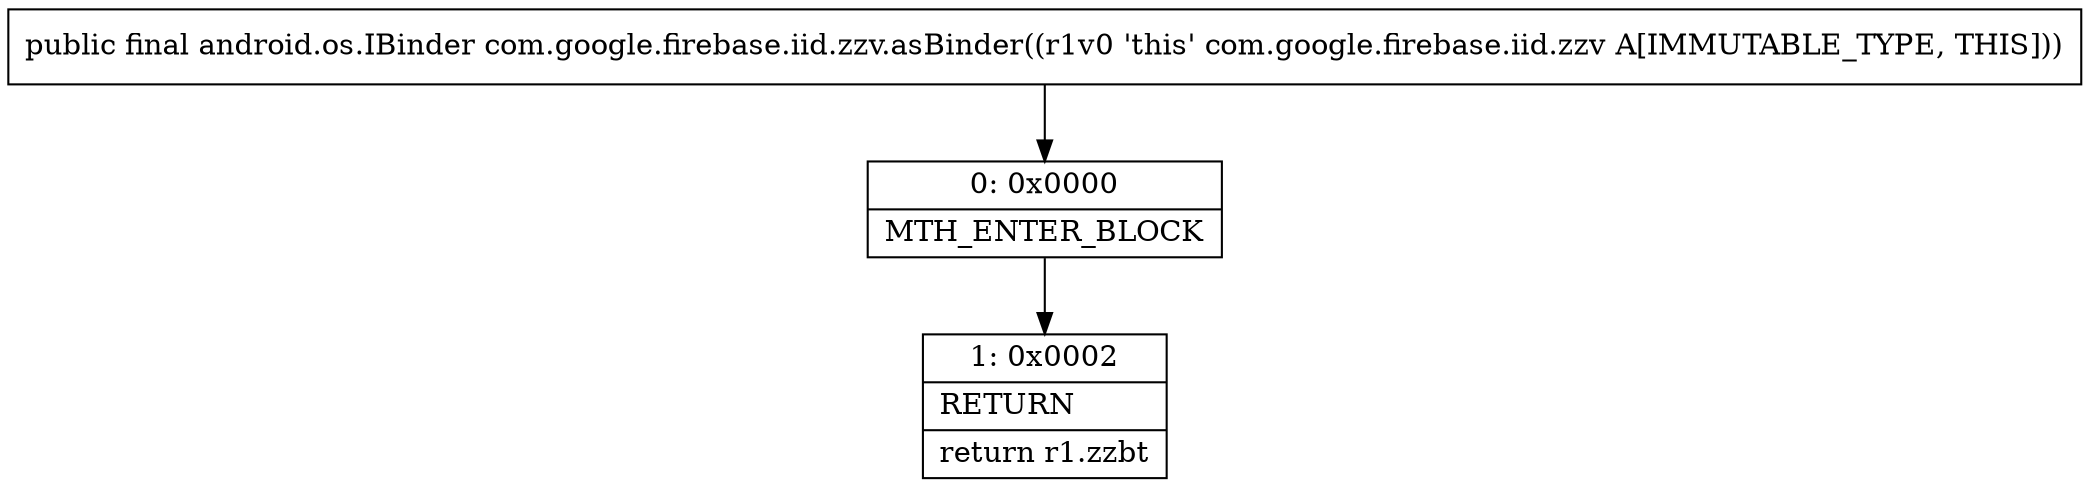 digraph "CFG forcom.google.firebase.iid.zzv.asBinder()Landroid\/os\/IBinder;" {
Node_0 [shape=record,label="{0\:\ 0x0000|MTH_ENTER_BLOCK\l}"];
Node_1 [shape=record,label="{1\:\ 0x0002|RETURN\l|return r1.zzbt\l}"];
MethodNode[shape=record,label="{public final android.os.IBinder com.google.firebase.iid.zzv.asBinder((r1v0 'this' com.google.firebase.iid.zzv A[IMMUTABLE_TYPE, THIS])) }"];
MethodNode -> Node_0;
Node_0 -> Node_1;
}

